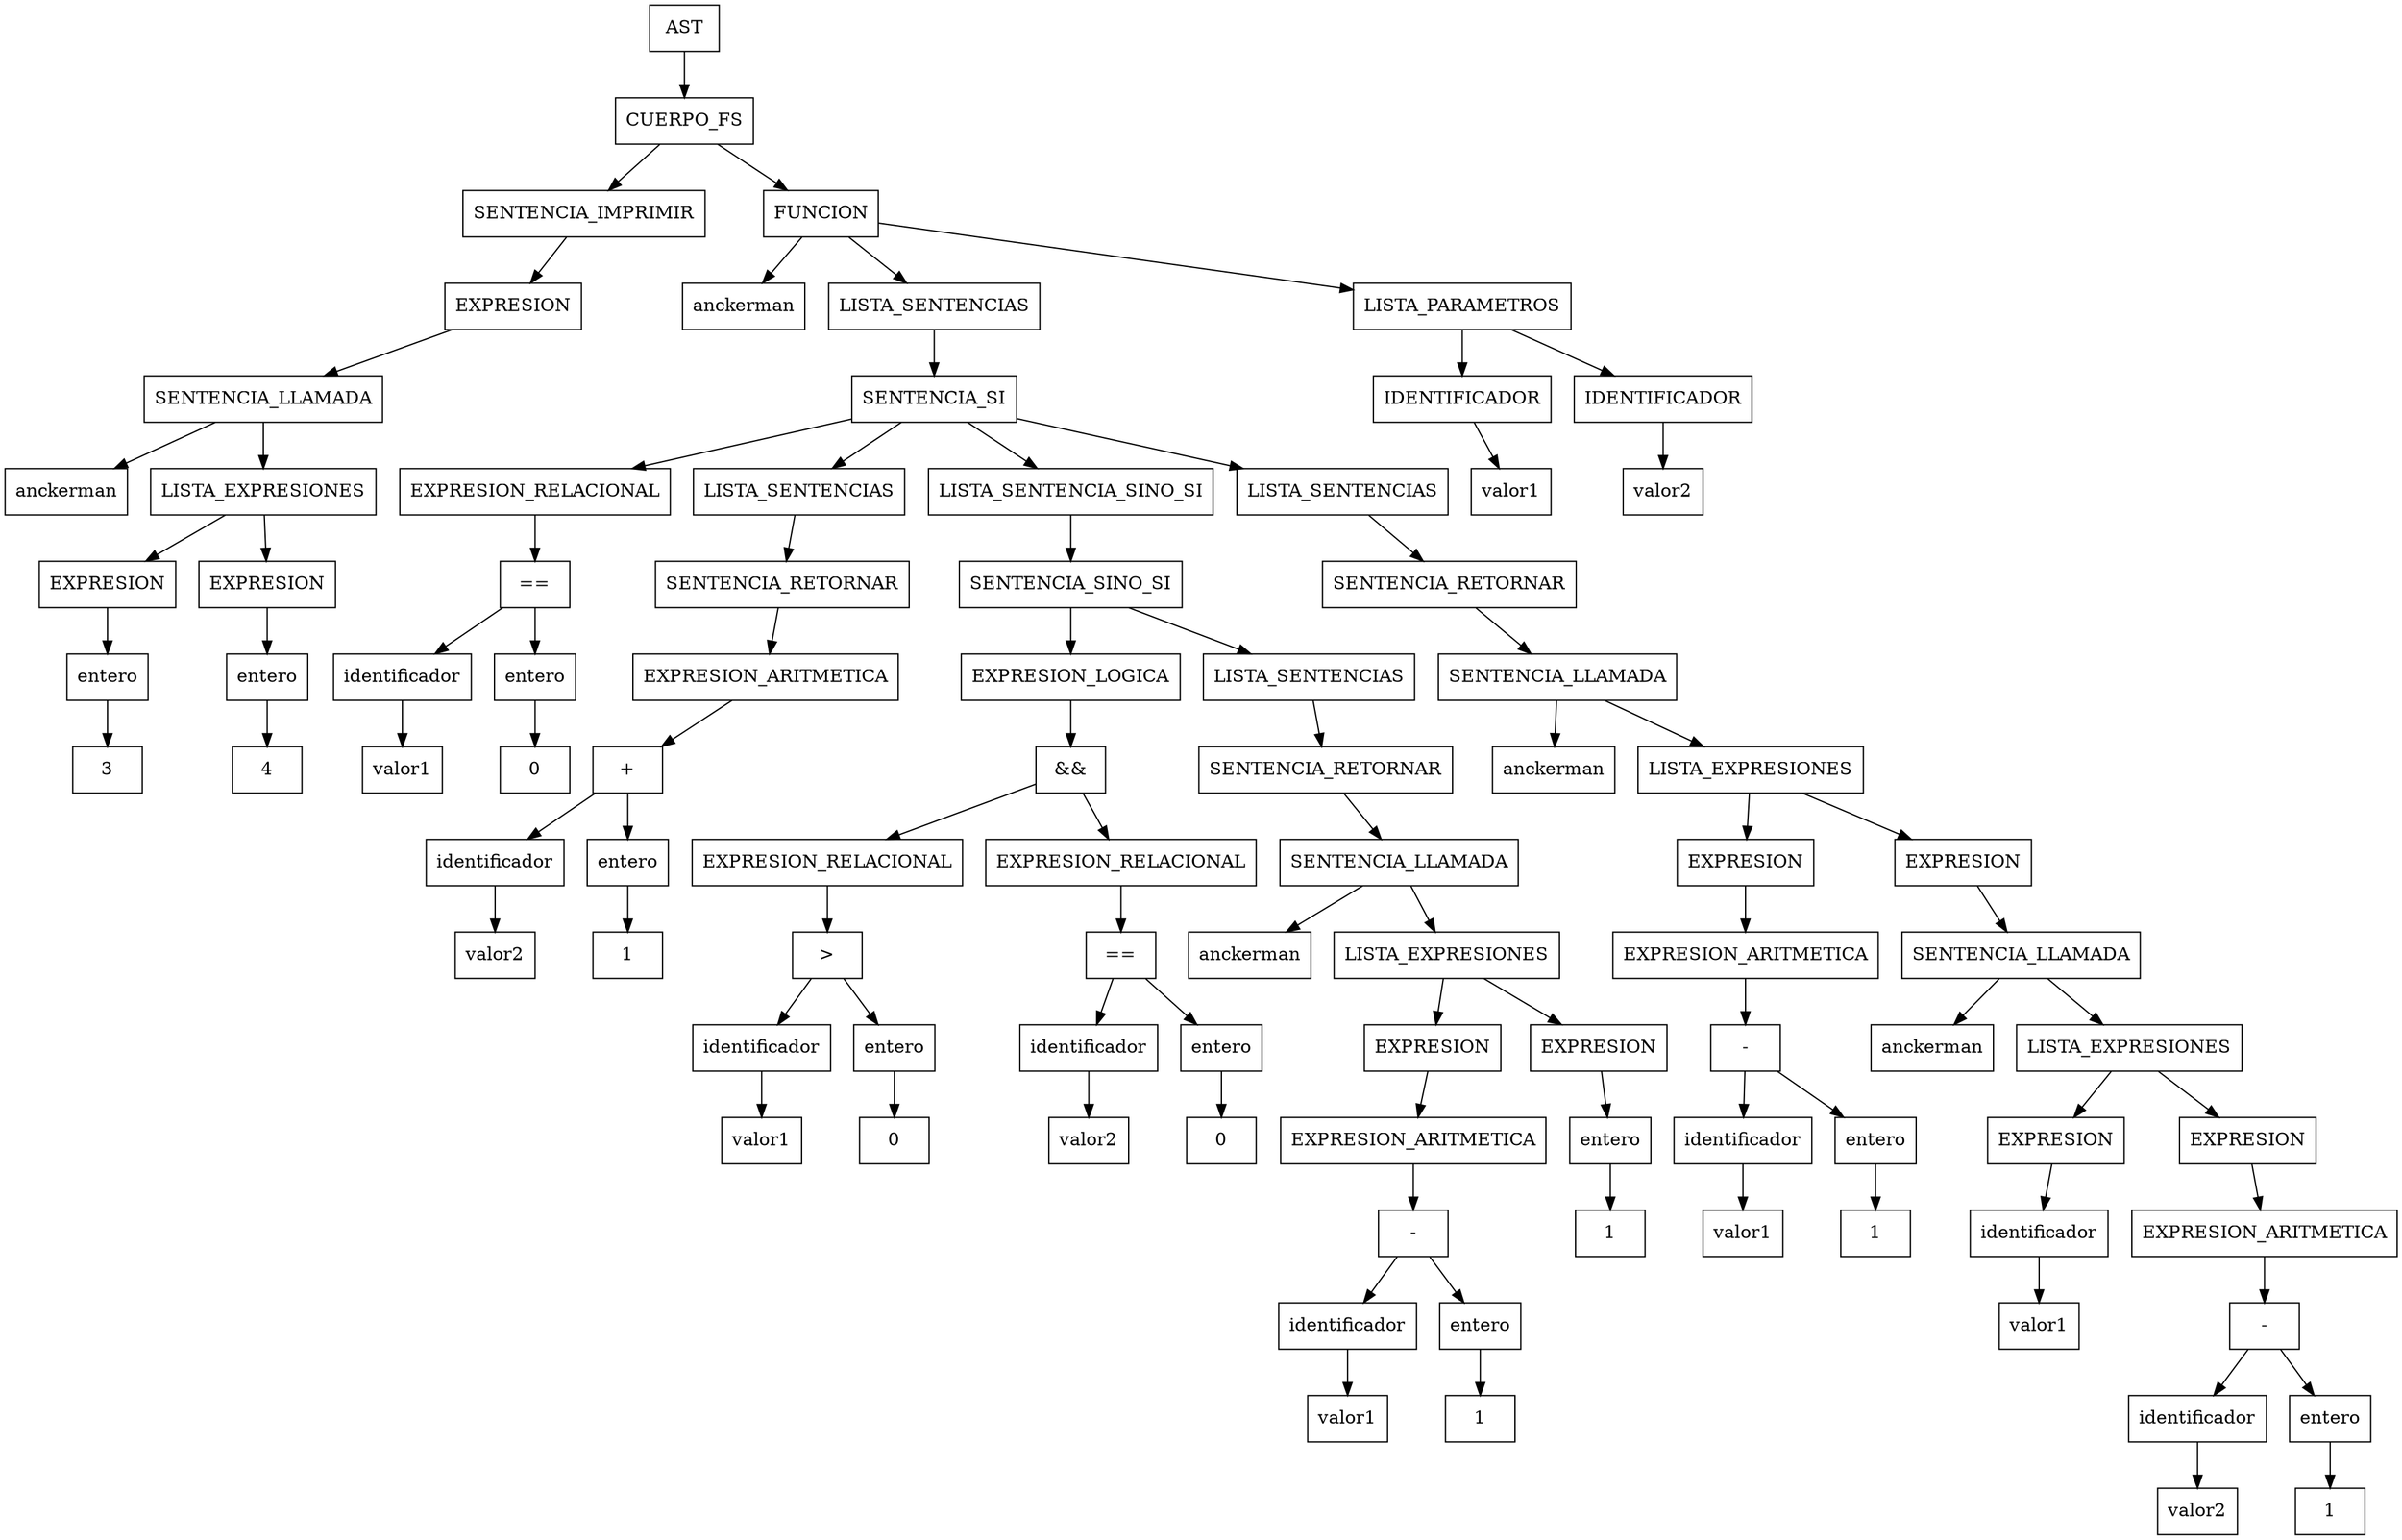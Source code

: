 Digraph G{
node[shape="box"]nodo0[label="AST"];
nodo1[label="CUERPO_FS"];
nodo0->nodo1;
nodo2[label="SENTENCIA_IMPRIMIR"];
nodo1->nodo2;
nodo3[label="EXPRESION"];
nodo2->nodo3;
nodo4[label="SENTENCIA_LLAMADA"];
nodo3->nodo4;
nodo5[label="anckerman"];
nodo4->nodo5;
nodo6[label="LISTA_EXPRESIONES"];
nodo4->nodo6;
nodo7[label="EXPRESION"];
nodo6->nodo7;
nodo8[label="entero"];
nodo7->nodo8;
nodo9[label="3"];
nodo8->nodo9;
nodo10[label="EXPRESION"];
nodo6->nodo10;
nodo11[label="entero"];
nodo10->nodo11;
nodo12[label="4"];
nodo11->nodo12;
nodo13[label="FUNCION"];
nodo1->nodo13;
nodo14[label="anckerman"];
nodo13->nodo14;
nodo15[label="LISTA_SENTENCIAS"];
nodo13->nodo15;
nodo16[label="SENTENCIA_SI"];
nodo15->nodo16;
nodo17[label="EXPRESION_RELACIONAL"];
nodo16->nodo17;
nodo18[label="=="];
nodo17->nodo18;
nodo19[label="identificador"];
nodo18->nodo19;
nodo20[label="valor1"];
nodo19->nodo20;
nodo21[label="entero"];
nodo18->nodo21;
nodo22[label="0"];
nodo21->nodo22;
nodo23[label="LISTA_SENTENCIAS"];
nodo16->nodo23;
nodo24[label="SENTENCIA_RETORNAR"];
nodo23->nodo24;
nodo25[label="EXPRESION_ARITMETICA"];
nodo24->nodo25;
nodo26[label="+"];
nodo25->nodo26;
nodo27[label="identificador"];
nodo26->nodo27;
nodo28[label="valor2"];
nodo27->nodo28;
nodo29[label="entero"];
nodo26->nodo29;
nodo30[label="1"];
nodo29->nodo30;
nodo31[label="LISTA_SENTENCIA_SINO_SI"];
nodo16->nodo31;
nodo32[label="SENTENCIA_SINO_SI"];
nodo31->nodo32;
nodo33[label="EXPRESION_LOGICA"];
nodo32->nodo33;
nodo34[label="&&"];
nodo33->nodo34;
nodo35[label="EXPRESION_RELACIONAL"];
nodo34->nodo35;
nodo36[label=">"];
nodo35->nodo36;
nodo37[label="identificador"];
nodo36->nodo37;
nodo38[label="valor1"];
nodo37->nodo38;
nodo39[label="entero"];
nodo36->nodo39;
nodo40[label="0"];
nodo39->nodo40;
nodo41[label="EXPRESION_RELACIONAL"];
nodo34->nodo41;
nodo42[label="=="];
nodo41->nodo42;
nodo43[label="identificador"];
nodo42->nodo43;
nodo44[label="valor2"];
nodo43->nodo44;
nodo45[label="entero"];
nodo42->nodo45;
nodo46[label="0"];
nodo45->nodo46;
nodo47[label="LISTA_SENTENCIAS"];
nodo32->nodo47;
nodo48[label="SENTENCIA_RETORNAR"];
nodo47->nodo48;
nodo49[label="SENTENCIA_LLAMADA"];
nodo48->nodo49;
nodo50[label="anckerman"];
nodo49->nodo50;
nodo51[label="LISTA_EXPRESIONES"];
nodo49->nodo51;
nodo52[label="EXPRESION"];
nodo51->nodo52;
nodo53[label="EXPRESION_ARITMETICA"];
nodo52->nodo53;
nodo54[label="-"];
nodo53->nodo54;
nodo55[label="identificador"];
nodo54->nodo55;
nodo56[label="valor1"];
nodo55->nodo56;
nodo57[label="entero"];
nodo54->nodo57;
nodo58[label="1"];
nodo57->nodo58;
nodo59[label="EXPRESION"];
nodo51->nodo59;
nodo60[label="entero"];
nodo59->nodo60;
nodo61[label="1"];
nodo60->nodo61;
nodo62[label="LISTA_SENTENCIAS"];
nodo16->nodo62;
nodo63[label="SENTENCIA_RETORNAR"];
nodo62->nodo63;
nodo64[label="SENTENCIA_LLAMADA"];
nodo63->nodo64;
nodo65[label="anckerman"];
nodo64->nodo65;
nodo66[label="LISTA_EXPRESIONES"];
nodo64->nodo66;
nodo67[label="EXPRESION"];
nodo66->nodo67;
nodo68[label="EXPRESION_ARITMETICA"];
nodo67->nodo68;
nodo69[label="-"];
nodo68->nodo69;
nodo70[label="identificador"];
nodo69->nodo70;
nodo71[label="valor1"];
nodo70->nodo71;
nodo72[label="entero"];
nodo69->nodo72;
nodo73[label="1"];
nodo72->nodo73;
nodo74[label="EXPRESION"];
nodo66->nodo74;
nodo75[label="SENTENCIA_LLAMADA"];
nodo74->nodo75;
nodo76[label="anckerman"];
nodo75->nodo76;
nodo77[label="LISTA_EXPRESIONES"];
nodo75->nodo77;
nodo78[label="EXPRESION"];
nodo77->nodo78;
nodo79[label="identificador"];
nodo78->nodo79;
nodo80[label="valor1"];
nodo79->nodo80;
nodo81[label="EXPRESION"];
nodo77->nodo81;
nodo82[label="EXPRESION_ARITMETICA"];
nodo81->nodo82;
nodo83[label="-"];
nodo82->nodo83;
nodo84[label="identificador"];
nodo83->nodo84;
nodo85[label="valor2"];
nodo84->nodo85;
nodo86[label="entero"];
nodo83->nodo86;
nodo87[label="1"];
nodo86->nodo87;
nodo88[label="LISTA_PARAMETROS"];
nodo13->nodo88;
nodo89[label="IDENTIFICADOR"];
nodo88->nodo89;
nodo90[label="valor1"];
nodo89->nodo90;
nodo91[label="IDENTIFICADOR"];
nodo88->nodo91;
nodo92[label="valor2"];
nodo91->nodo92;
}
